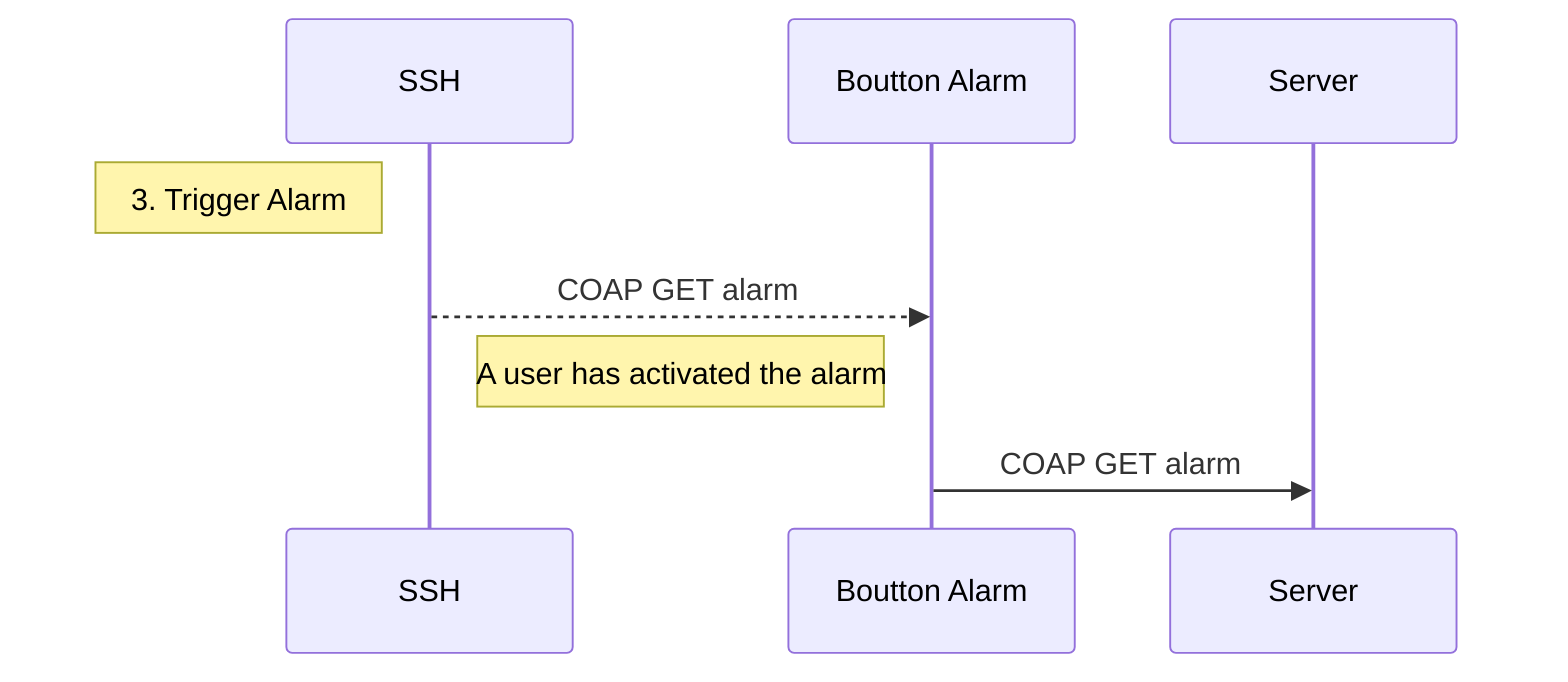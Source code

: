 sequenceDiagram
    Note left of SSH: 3. Trigger Alarm
    SSH -->> Boutton Alarm: COAP GET alarm
    Note left of Boutton Alarm: A user has activated the alarm
    Boutton Alarm ->> Server: COAP GET alarm